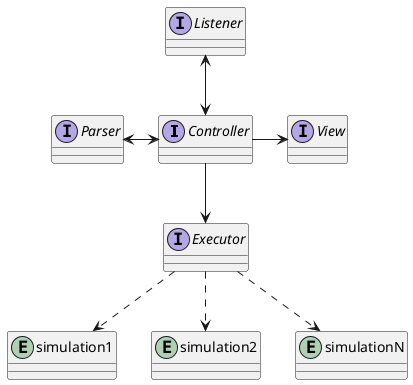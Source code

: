 @startuml
interface Controller
interface Parser
interface Executor
interface Listener
interface View

Controller <-left-> Parser
Controller -down-> Executor
Controller <-up-> Listener
Controller -right-> View

entity simulation1
entity simulation2
entity simulationN

Executor .down.> simulation1
Executor .down.> simulation2
Executor .down.> simulationN
@enduml